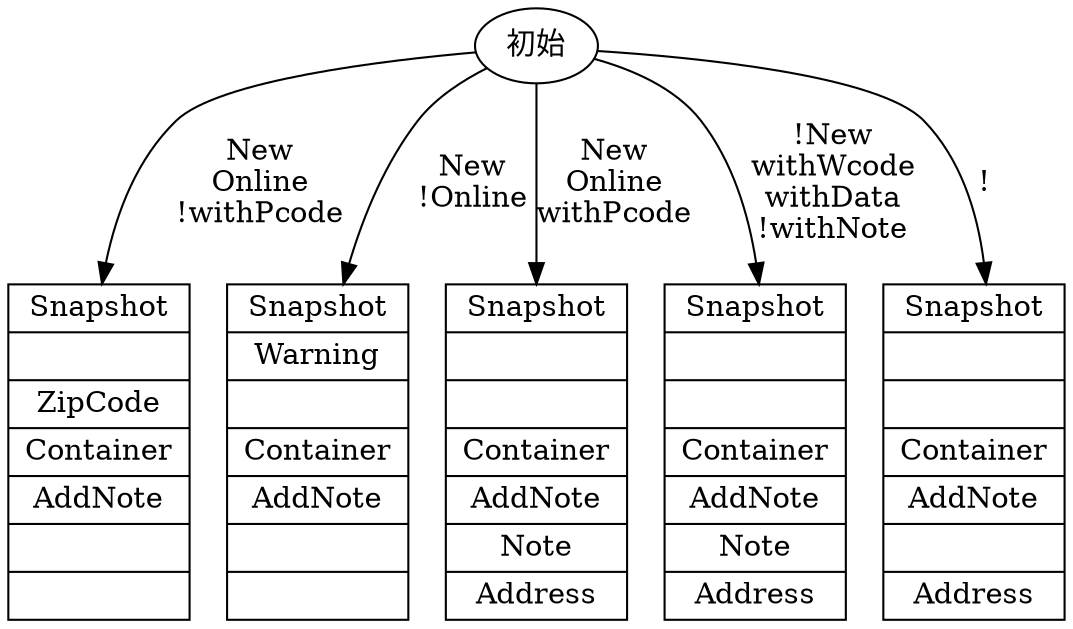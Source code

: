 digraph{
	A [label="初始" href="applescript://com.apple.scripteditor?action=new&script=helloworld"]
	B [shape=record,label="{Snapshot||ZipCode|Container|AddNote||}" href="http://www.csdn.net"]
	C [shape=record,label="{Snapshot|Warning||Container|AddNote||}"]
	D [shape=record,label="{Snapshot|||Container|AddNote|Note|Address}"]
	E [shape=record,label="{Snapshot|||Container|AddNote|Note|Address}"]
	F [shape=record,label="{Snapshot|||Container|AddNote||Address}"]

	A -> B [label="New\nOnline\n!withPcode"]
	A -> C [label="New\n!Online"]
	A -> D [label="New\nOnline\nwithPcode"]
	A -> E [label="!New\nwithWcode\nwithData\n!withNote"]
	A -> F [label="!"]
}
